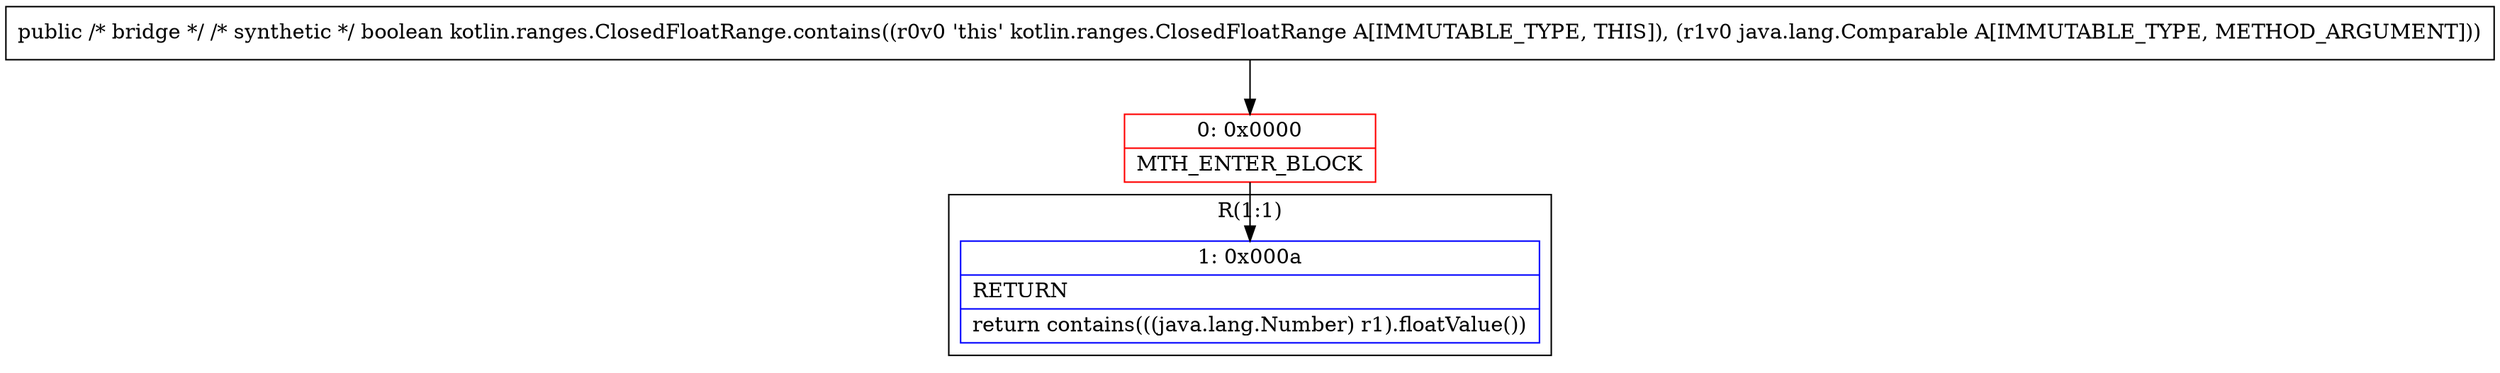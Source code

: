 digraph "CFG forkotlin.ranges.ClosedFloatRange.contains(Ljava\/lang\/Comparable;)Z" {
subgraph cluster_Region_32850256 {
label = "R(1:1)";
node [shape=record,color=blue];
Node_1 [shape=record,label="{1\:\ 0x000a|RETURN\l|return contains(((java.lang.Number) r1).floatValue())\l}"];
}
Node_0 [shape=record,color=red,label="{0\:\ 0x0000|MTH_ENTER_BLOCK\l}"];
MethodNode[shape=record,label="{public \/* bridge *\/ \/* synthetic *\/ boolean kotlin.ranges.ClosedFloatRange.contains((r0v0 'this' kotlin.ranges.ClosedFloatRange A[IMMUTABLE_TYPE, THIS]), (r1v0 java.lang.Comparable A[IMMUTABLE_TYPE, METHOD_ARGUMENT])) }"];
MethodNode -> Node_0;
Node_0 -> Node_1;
}

